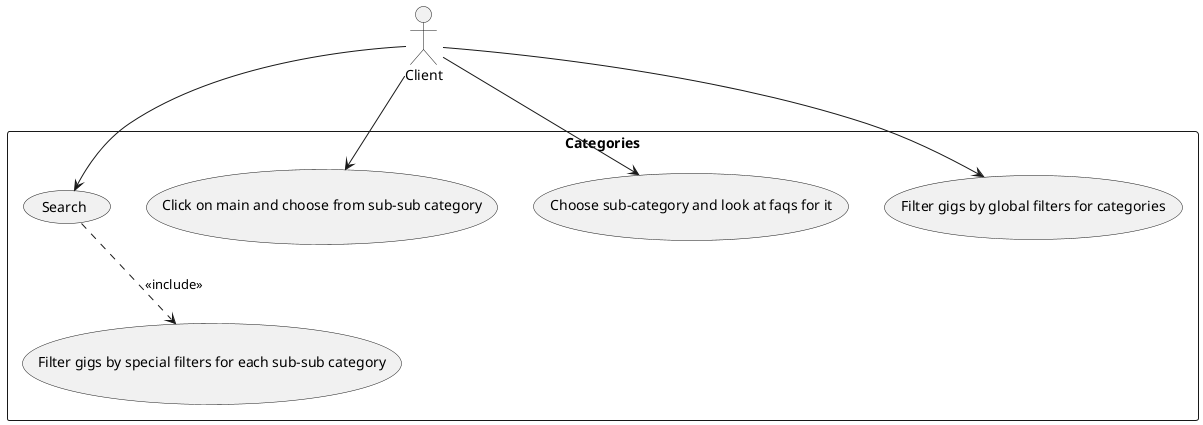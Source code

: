 @startuml MainFunctionalities

actor Client

rectangle "Categories" {
  usecase "Search" as UC1
  usecase "Click on main and choose from sub-sub category" as UC2
  usecase "Filter gigs by special filters for each sub-sub category" as UC3
  usecase "Choose sub-category and look at faqs for it" as UC4
  usecase "Filter gigs by global filters for categories" as UC5
  
  UC1 .down.> UC3 : <<include>>
}

Client --> UC1
Client --> UC2
Client --> UC4
Client --> UC5

@enduml
